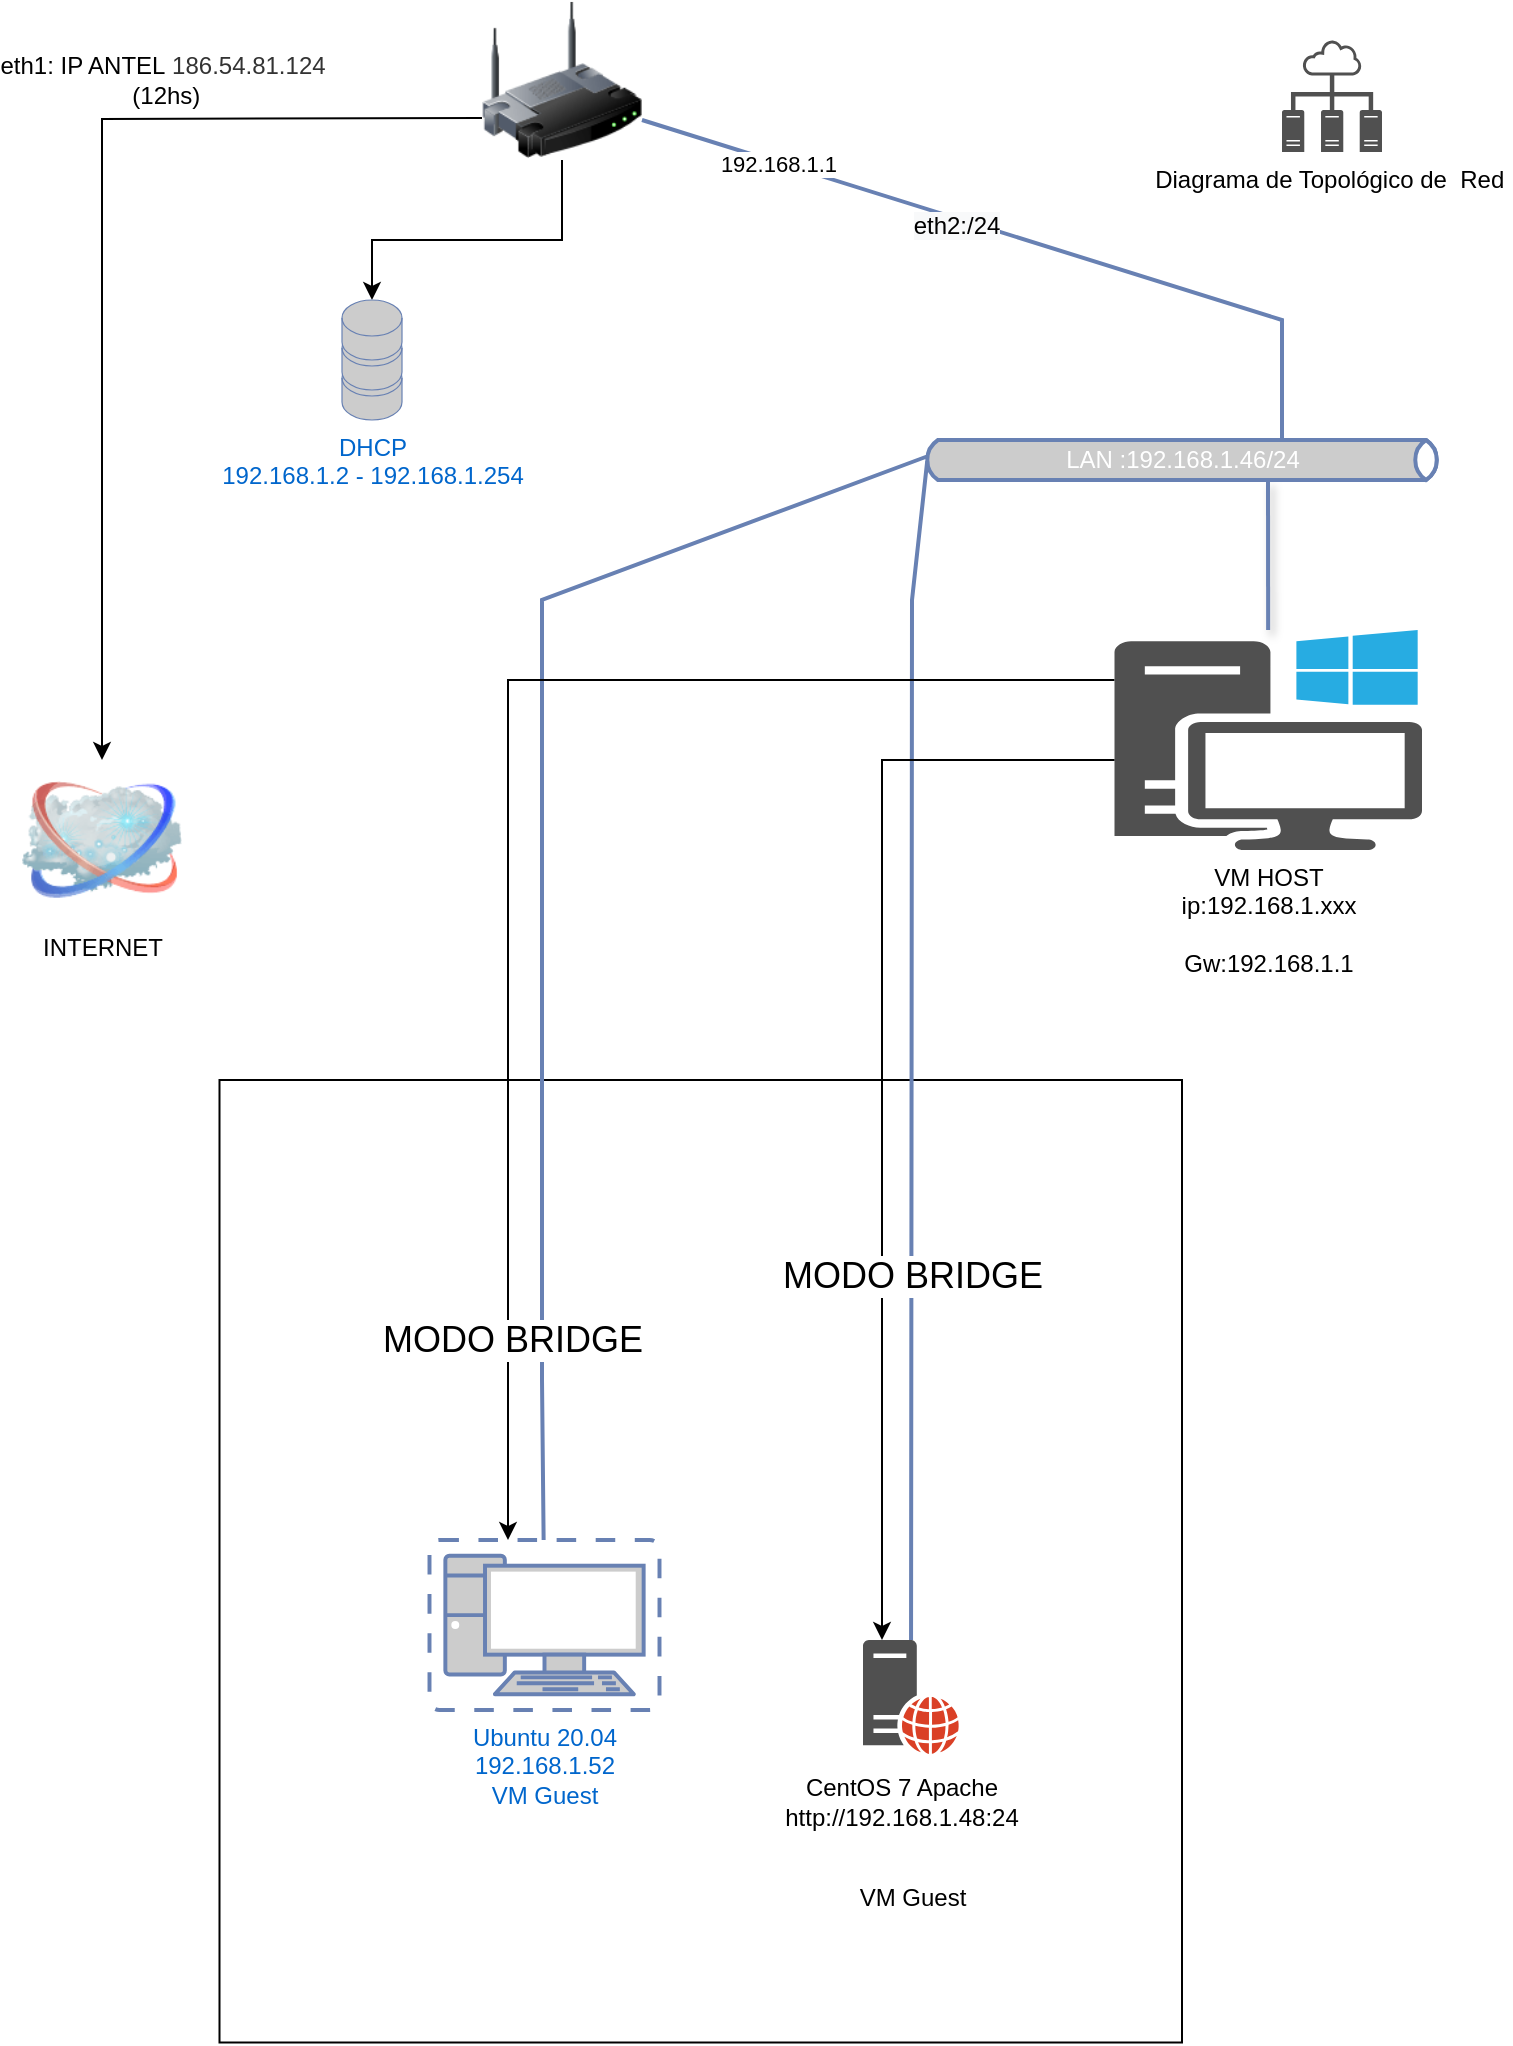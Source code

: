 <mxfile version="17.4.2" type="device"><diagram name="DMZ" id="-XCHig4B4OsiTPAcrU_-"><mxGraphModel dx="917" dy="563" grid="1" gridSize="10" guides="1" tooltips="1" connect="1" arrows="1" fold="1" page="1" pageScale="1" pageWidth="850" pageHeight="1100" math="0" shadow="0"><root><mxCell id="MXVOJfzbD4qsJnVoh3lL-0"/><mxCell id="MXVOJfzbD4qsJnVoh3lL-1" parent="MXVOJfzbD4qsJnVoh3lL-0"/><mxCell id="MXVOJfzbD4qsJnVoh3lL-2" value="" style="whiteSpace=wrap;html=1;aspect=fixed;" parent="MXVOJfzbD4qsJnVoh3lL-1" vertex="1"><mxGeometry x="158.75" y="560" width="481.25" height="481.25" as="geometry"/></mxCell><mxCell id="MXVOJfzbD4qsJnVoh3lL-6" style="edgeStyle=orthogonalEdgeStyle;rounded=0;orthogonalLoop=1;jettySize=auto;html=1;" parent="MXVOJfzbD4qsJnVoh3lL-1" target="MXVOJfzbD4qsJnVoh3lL-8" edge="1"><mxGeometry relative="1" as="geometry"><mxPoint x="290" y="79" as="sourcePoint"/></mxGeometry></mxCell><mxCell id="t4mdJH3wUDaYaMBoNLtK-35" value="eth1: IP ANTEL&amp;nbsp;&lt;span style=&quot;color: rgb(51, 51, 51);&quot;&gt;&lt;font style=&quot;font-size: 12px&quot;&gt;186.54.81.124&lt;/font&gt;&lt;/span&gt;&lt;br&gt;&amp;nbsp;(12hs)" style="text;html=1;resizable=0;points=[];align=center;verticalAlign=middle;labelBackgroundColor=#ffffff;fontFamily=Helvetica;" parent="MXVOJfzbD4qsJnVoh3lL-6" vertex="1" connectable="0"><mxGeometry x="-0.809" relative="1" as="geometry"><mxPoint x="-111" y="-19" as="offset"/></mxGeometry></mxCell><mxCell id="MXVOJfzbD4qsJnVoh3lL-8" value="INTERNET" style="image;html=1;labelBackgroundColor=#ffffff;image=img/lib/clip_art/networking/Cloud_128x128.png" parent="MXVOJfzbD4qsJnVoh3lL-1" vertex="1"><mxGeometry x="60" y="400" width="80" height="80" as="geometry"/></mxCell><mxCell id="MXVOJfzbD4qsJnVoh3lL-29" value="" style="strokeColor=#6881B3;edgeStyle=none;rounded=0;endArrow=none;html=1;strokeWidth=2;shadow=1;" parent="MXVOJfzbD4qsJnVoh3lL-1" source="cOw0ncHmmY0xwNF7g_T2-0" target="MXVOJfzbD4qsJnVoh3lL-40" edge="1"><mxGeometry relative="1" as="geometry"><mxPoint x="681.567" y="290" as="sourcePoint"/><mxPoint x="370" y="289" as="targetPoint"/><Array as="points"><mxPoint x="683" y="260"/></Array></mxGeometry></mxCell><mxCell id="MXVOJfzbD4qsJnVoh3lL-40" value="&lt;span&gt;LAN :192.168.1.46/24&lt;/span&gt;" style="html=1;fillColor=#CCCCCC;strokeColor=#6881B3;gradientColor=none;gradientDirection=north;strokeWidth=2;shape=mxgraph.networks.bus;gradientColor=none;gradientDirection=north;fontColor=#ffffff;perimeter=backbonePerimeter;backboneSize=20;" parent="MXVOJfzbD4qsJnVoh3lL-1" vertex="1"><mxGeometry x="510" y="240" width="260" height="20" as="geometry"/></mxCell><mxCell id="MXVOJfzbD4qsJnVoh3lL-44" value="" style="strokeColor=#6881B3;edgeStyle=none;rounded=0;endArrow=none;html=1;strokeWidth=2;entryX=0.01;entryY=0.533;entryDx=0;entryDy=0;entryPerimeter=0;" parent="MXVOJfzbD4qsJnVoh3lL-1" source="t4mdJH3wUDaYaMBoNLtK-21" target="MXVOJfzbD4qsJnVoh3lL-40" edge="1"><mxGeometry relative="1" as="geometry"><mxPoint x="150" y="250" as="sourcePoint"/><mxPoint x="380" y="289" as="targetPoint"/><Array as="points"><mxPoint x="505" y="320"/></Array></mxGeometry></mxCell><mxCell id="cOw0ncHmmY0xwNF7g_T2-3" style="edgeStyle=orthogonalEdgeStyle;rounded=0;orthogonalLoop=1;jettySize=auto;html=1;" parent="MXVOJfzbD4qsJnVoh3lL-1" source="MXVOJfzbD4qsJnVoh3lL-32" target="cOw0ncHmmY0xwNF7g_T2-2" edge="1"><mxGeometry relative="1" as="geometry"><Array as="points"><mxPoint x="330" y="140"/><mxPoint x="235" y="140"/></Array></mxGeometry></mxCell><mxCell id="MXVOJfzbD4qsJnVoh3lL-32" value="" style="image;html=1;labelBackgroundColor=#ffffff;image=img/lib/clip_art/networking/Wireless_Router_128x128.png" parent="MXVOJfzbD4qsJnVoh3lL-1" vertex="1"><mxGeometry x="290" y="20" width="80" height="80" as="geometry"/></mxCell><mxCell id="WJiA1V9mq2535h6-vT2i-6" value="Diagrama de Topológico de&amp;nbsp; Red&amp;nbsp;" style="pointerEvents=1;shadow=0;dashed=0;html=1;strokeColor=none;fillColor=#505050;labelPosition=center;verticalLabelPosition=bottom;verticalAlign=top;outlineConnect=0;align=center;shape=mxgraph.office.concepts.technical_diagram;" parent="MXVOJfzbD4qsJnVoh3lL-1" vertex="1"><mxGeometry x="690" y="40" width="50" height="56" as="geometry"/></mxCell><mxCell id="t4mdJH3wUDaYaMBoNLtK-2" value="" style="strokeColor=#6881B3;edgeStyle=none;rounded=0;endArrow=none;html=1;strokeWidth=2;entryX=0.012;entryY=0.4;entryDx=0;entryDy=0;entryPerimeter=0;" parent="MXVOJfzbD4qsJnVoh3lL-1" target="MXVOJfzbD4qsJnVoh3lL-40" edge="1" source="cOw0ncHmmY0xwNF7g_T2-4"><mxGeometry relative="1" as="geometry"><mxPoint x="310.696" y="697.75" as="sourcePoint"/><mxPoint x="349.96" y="518" as="targetPoint"/><Array as="points"><mxPoint x="320" y="710"/><mxPoint x="320" y="320"/></Array></mxGeometry></mxCell><mxCell id="t4mdJH3wUDaYaMBoNLtK-14" value="" style="strokeColor=#6881B3;edgeStyle=none;rounded=0;endArrow=none;html=1;strokeWidth=2;" parent="MXVOJfzbD4qsJnVoh3lL-1" source="MXVOJfzbD4qsJnVoh3lL-40" edge="1"><mxGeometry relative="1" as="geometry"><mxPoint x="540" y="150" as="sourcePoint"/><mxPoint x="370" y="80" as="targetPoint"/><Array as="points"><mxPoint x="690" y="180"/></Array></mxGeometry></mxCell><mxCell id="t4mdJH3wUDaYaMBoNLtK-34" value="&lt;span style=&quot;white-space: normal ; background-color: rgb(248 , 249 , 250)&quot;&gt;eth2:/24&lt;/span&gt;" style="text;html=1;resizable=0;points=[];align=center;verticalAlign=middle;labelBackgroundColor=#ffffff;" parent="t4mdJH3wUDaYaMBoNLtK-14" vertex="1" connectable="0"><mxGeometry x="0.163" y="4" relative="1" as="geometry"><mxPoint as="offset"/></mxGeometry></mxCell><mxCell id="FnizgkWl2NmVDvcSFPK5-0" value="192.168.1.1" style="edgeLabel;html=1;align=center;verticalAlign=middle;resizable=0;points=[];" parent="t4mdJH3wUDaYaMBoNLtK-14" vertex="1" connectable="0"><mxGeometry x="0.638" relative="1" as="geometry"><mxPoint as="offset"/></mxGeometry></mxCell><mxCell id="t4mdJH3wUDaYaMBoNLtK-36" value="" style="group" parent="MXVOJfzbD4qsJnVoh3lL-1" vertex="1" connectable="0"><mxGeometry x="450" y="840" width="100" height="95.5" as="geometry"/></mxCell><mxCell id="MXVOJfzbD4qsJnVoh3lL-20" value="&lt;br&gt;CentOS 7 Apache http://192.168.1.48:24" style="text;html=1;strokeColor=none;fillColor=none;align=center;verticalAlign=middle;whiteSpace=wrap;rounded=0;" parent="t4mdJH3wUDaYaMBoNLtK-36" vertex="1"><mxGeometry x="-10" y="51.5" width="120" height="44" as="geometry"/></mxCell><mxCell id="t4mdJH3wUDaYaMBoNLtK-21" value="&lt;br&gt;&lt;br&gt;&lt;br&gt;&lt;br&gt;VM Guest" style="pointerEvents=1;shadow=0;dashed=0;html=1;strokeColor=none;fillColor=#505050;labelPosition=center;verticalLabelPosition=bottom;verticalAlign=top;outlineConnect=0;align=center;shape=mxgraph.office.servers.web_server_orange;" parent="t4mdJH3wUDaYaMBoNLtK-36" vertex="1"><mxGeometry x="30.5" width="48" height="57" as="geometry"/></mxCell><mxCell id="Xie-aeWL0Kv5cadUtvce-2" style="edgeStyle=orthogonalEdgeStyle;rounded=0;orthogonalLoop=1;jettySize=auto;html=1;" parent="MXVOJfzbD4qsJnVoh3lL-1" source="cOw0ncHmmY0xwNF7g_T2-0" target="cOw0ncHmmY0xwNF7g_T2-4" edge="1"><mxGeometry relative="1" as="geometry"><mxPoint x="303" y="840" as="targetPoint"/><Array as="points"><mxPoint x="303" y="360"/></Array><mxPoint x="150" y="250" as="sourcePoint"/></mxGeometry></mxCell><mxCell id="Xie-aeWL0Kv5cadUtvce-3" value="&lt;font style=&quot;font-size: 18px&quot;&gt;MODO BRIDGE&lt;/font&gt;" style="edgeLabel;html=1;align=center;verticalAlign=middle;resizable=0;points=[];" parent="Xie-aeWL0Kv5cadUtvce-2" vertex="1" connectable="0"><mxGeometry x="0.214" y="2" relative="1" as="geometry"><mxPoint y="188" as="offset"/></mxGeometry></mxCell><mxCell id="cOw0ncHmmY0xwNF7g_T2-0" value="VM HOST&lt;br&gt;ip:192.168.1.xxx&lt;br&gt;&lt;br&gt;Gw:192.168.1.1" style="pointerEvents=1;shadow=0;dashed=0;html=1;strokeColor=none;fillColor=#505050;labelPosition=center;verticalLabelPosition=bottom;verticalAlign=top;outlineConnect=0;align=center;shape=mxgraph.office.devices.workstation_pc;" parent="MXVOJfzbD4qsJnVoh3lL-1" vertex="1"><mxGeometry x="606.25" y="335" width="153.75" height="110" as="geometry"/></mxCell><mxCell id="cOw0ncHmmY0xwNF7g_T2-2" value="DHCP&lt;br&gt;192.168.1.2 - 192.168.1.254" style="fontColor=#0066CC;verticalAlign=top;verticalLabelPosition=bottom;labelPosition=center;align=center;html=1;outlineConnect=0;fillColor=#CCCCCC;strokeColor=#6881B3;gradientColor=none;gradientDirection=north;strokeWidth=2;shape=mxgraph.networks.storage;" parent="MXVOJfzbD4qsJnVoh3lL-1" vertex="1"><mxGeometry x="220" y="170" width="30" height="60" as="geometry"/></mxCell><mxCell id="cOw0ncHmmY0xwNF7g_T2-4" value="Ubuntu 20.04&lt;br&gt;192.168.1.52&lt;br&gt;VM Guest" style="fontColor=#0066CC;verticalAlign=top;verticalLabelPosition=bottom;labelPosition=center;align=center;html=1;outlineConnect=0;fillColor=#CCCCCC;strokeColor=#6881B3;gradientColor=none;gradientDirection=north;strokeWidth=2;shape=mxgraph.networks.virtual_pc;" parent="MXVOJfzbD4qsJnVoh3lL-1" vertex="1"><mxGeometry x="263.75" y="790" width="115" height="85" as="geometry"/></mxCell><mxCell id="cOw0ncHmmY0xwNF7g_T2-5" style="edgeStyle=orthogonalEdgeStyle;rounded=0;orthogonalLoop=1;jettySize=auto;html=1;" parent="MXVOJfzbD4qsJnVoh3lL-1" target="t4mdJH3wUDaYaMBoNLtK-21" edge="1" source="cOw0ncHmmY0xwNF7g_T2-0"><mxGeometry relative="1" as="geometry"><mxPoint x="319.055" y="714.005" as="targetPoint"/><Array as="points"><mxPoint x="490" y="400"/></Array><mxPoint x="590" y="330" as="sourcePoint"/></mxGeometry></mxCell><mxCell id="cOw0ncHmmY0xwNF7g_T2-6" value="&lt;font style=&quot;font-size: 18px&quot;&gt;MODO BRIDGE&lt;/font&gt;" style="edgeLabel;html=1;align=center;verticalAlign=middle;resizable=0;points=[];" parent="cOw0ncHmmY0xwNF7g_T2-5" vertex="1" connectable="0"><mxGeometry x="0.214" y="2" relative="1" as="geometry"><mxPoint x="13" y="36" as="offset"/></mxGeometry></mxCell></root></mxGraphModel></diagram></mxfile>